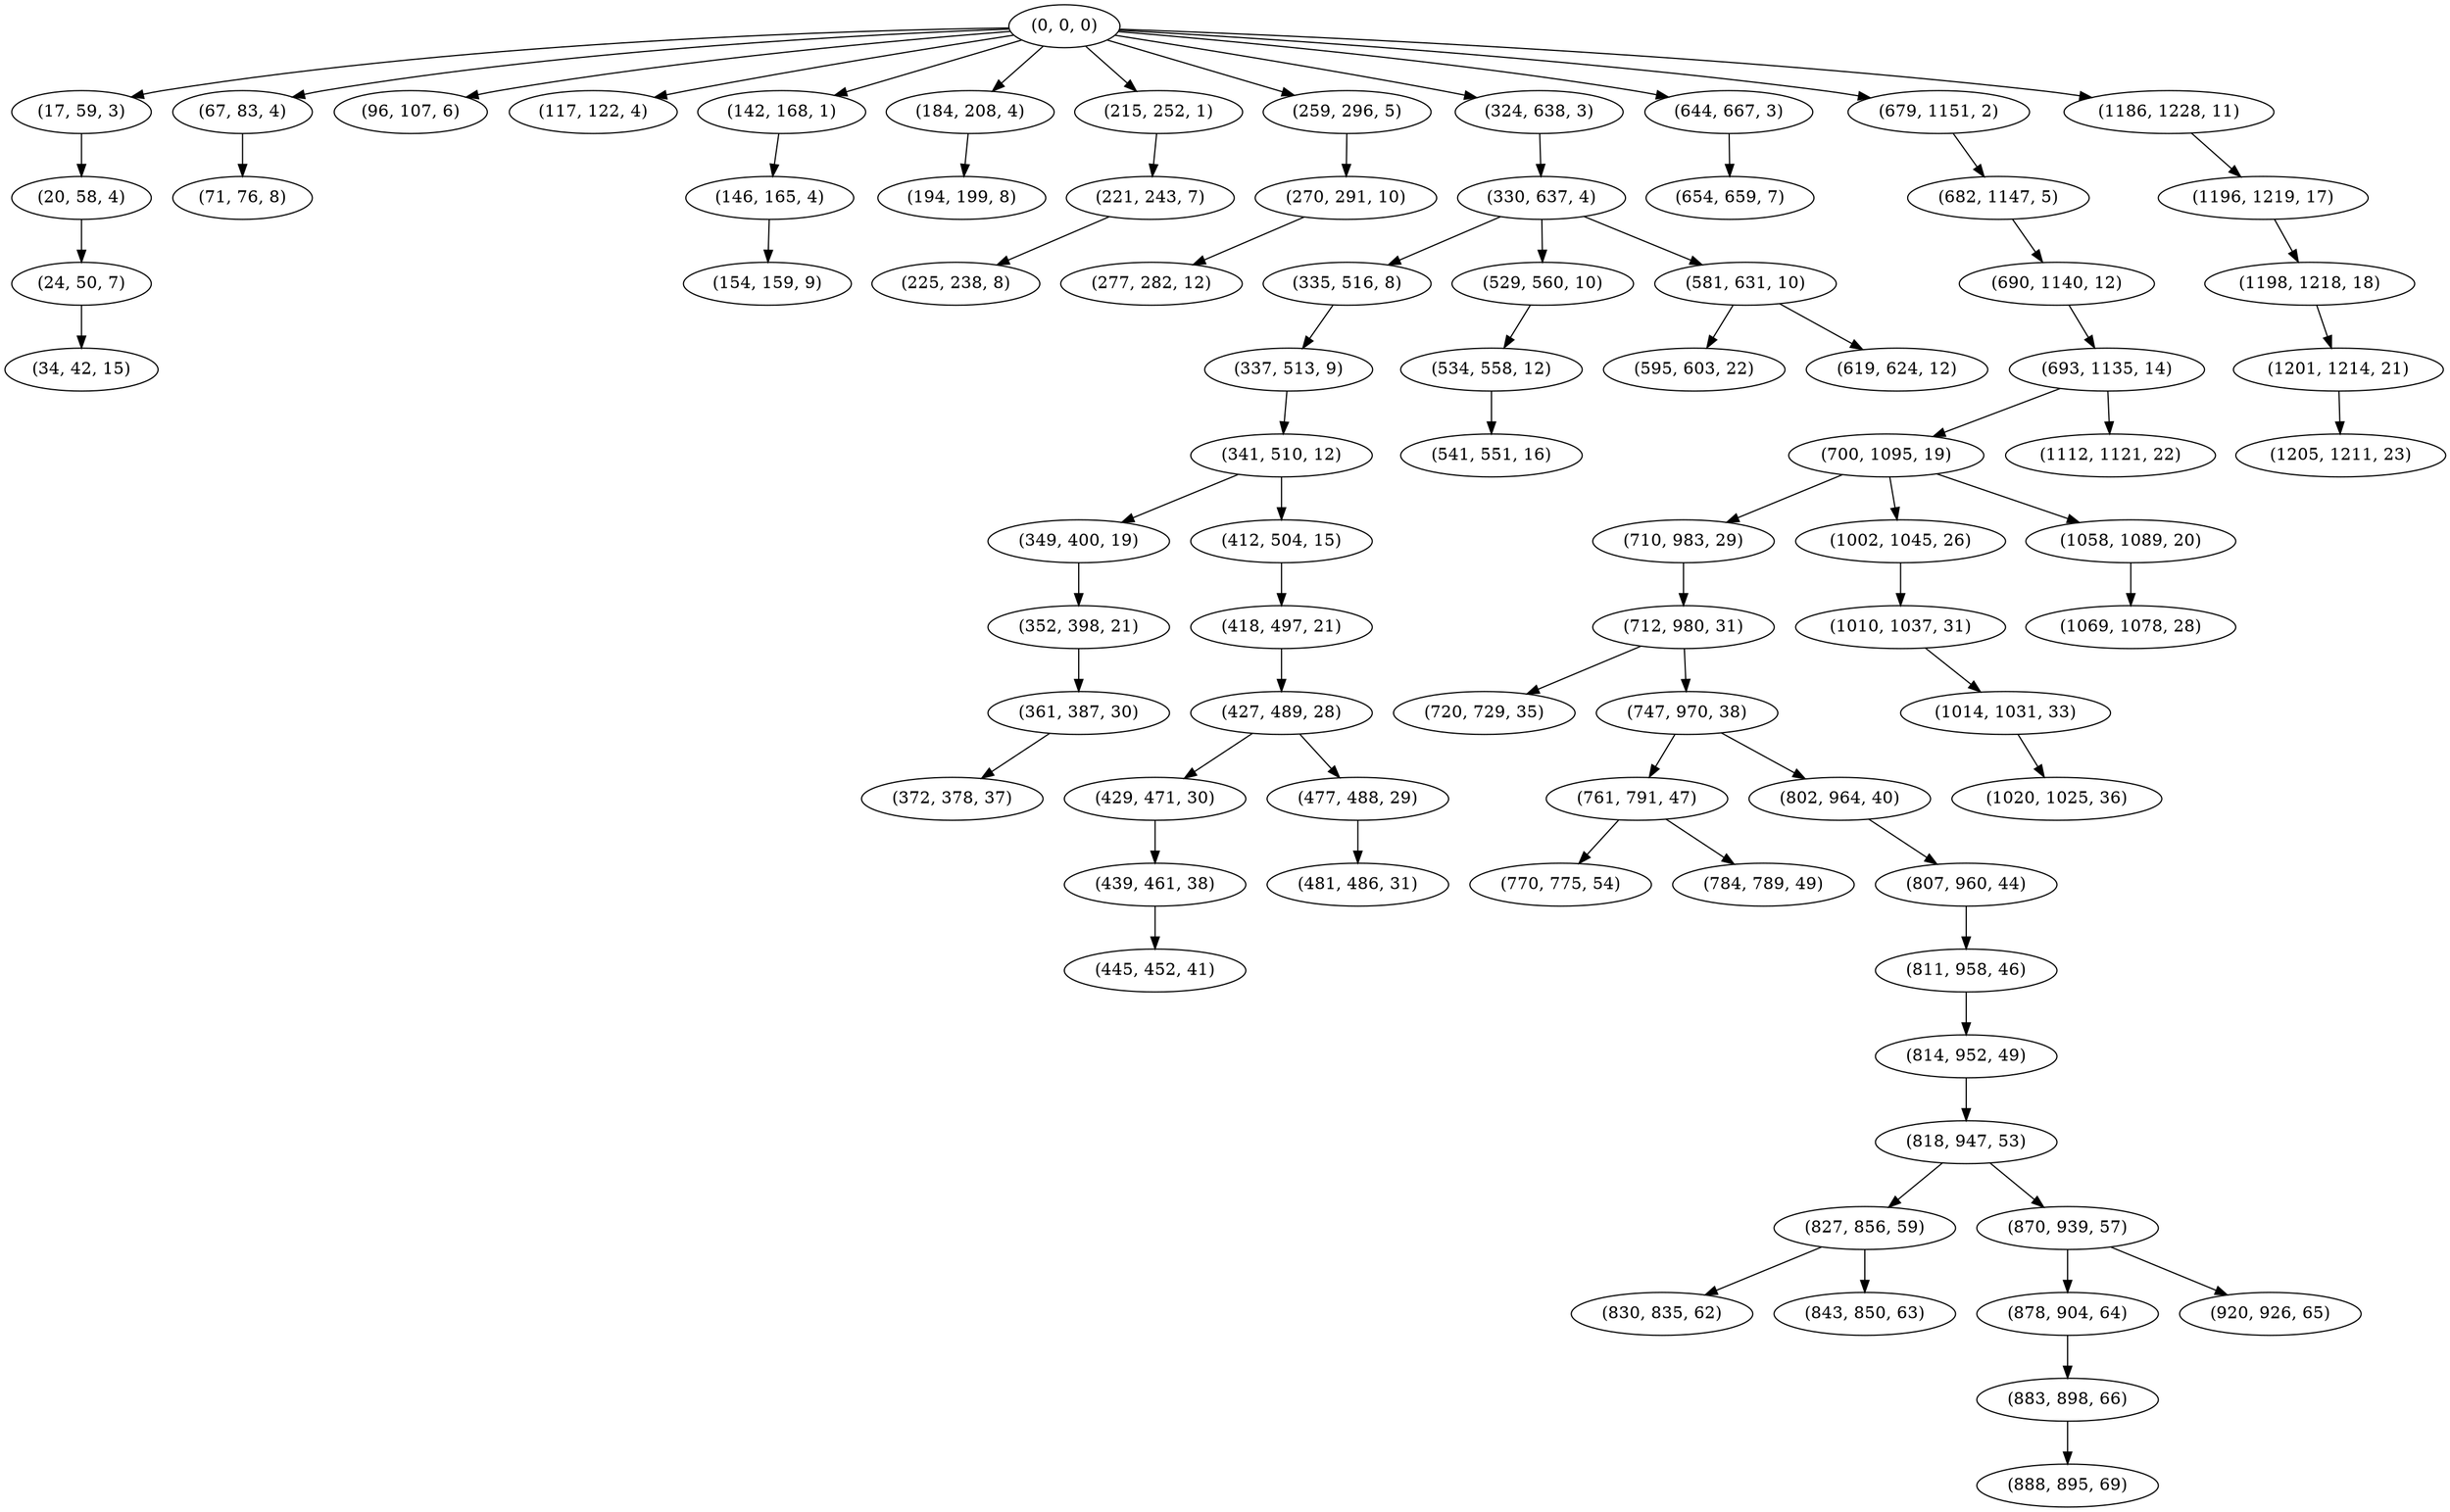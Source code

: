 digraph tree {
    "(0, 0, 0)";
    "(17, 59, 3)";
    "(20, 58, 4)";
    "(24, 50, 7)";
    "(34, 42, 15)";
    "(67, 83, 4)";
    "(71, 76, 8)";
    "(96, 107, 6)";
    "(117, 122, 4)";
    "(142, 168, 1)";
    "(146, 165, 4)";
    "(154, 159, 9)";
    "(184, 208, 4)";
    "(194, 199, 8)";
    "(215, 252, 1)";
    "(221, 243, 7)";
    "(225, 238, 8)";
    "(259, 296, 5)";
    "(270, 291, 10)";
    "(277, 282, 12)";
    "(324, 638, 3)";
    "(330, 637, 4)";
    "(335, 516, 8)";
    "(337, 513, 9)";
    "(341, 510, 12)";
    "(349, 400, 19)";
    "(352, 398, 21)";
    "(361, 387, 30)";
    "(372, 378, 37)";
    "(412, 504, 15)";
    "(418, 497, 21)";
    "(427, 489, 28)";
    "(429, 471, 30)";
    "(439, 461, 38)";
    "(445, 452, 41)";
    "(477, 488, 29)";
    "(481, 486, 31)";
    "(529, 560, 10)";
    "(534, 558, 12)";
    "(541, 551, 16)";
    "(581, 631, 10)";
    "(595, 603, 22)";
    "(619, 624, 12)";
    "(644, 667, 3)";
    "(654, 659, 7)";
    "(679, 1151, 2)";
    "(682, 1147, 5)";
    "(690, 1140, 12)";
    "(693, 1135, 14)";
    "(700, 1095, 19)";
    "(710, 983, 29)";
    "(712, 980, 31)";
    "(720, 729, 35)";
    "(747, 970, 38)";
    "(761, 791, 47)";
    "(770, 775, 54)";
    "(784, 789, 49)";
    "(802, 964, 40)";
    "(807, 960, 44)";
    "(811, 958, 46)";
    "(814, 952, 49)";
    "(818, 947, 53)";
    "(827, 856, 59)";
    "(830, 835, 62)";
    "(843, 850, 63)";
    "(870, 939, 57)";
    "(878, 904, 64)";
    "(883, 898, 66)";
    "(888, 895, 69)";
    "(920, 926, 65)";
    "(1002, 1045, 26)";
    "(1010, 1037, 31)";
    "(1014, 1031, 33)";
    "(1020, 1025, 36)";
    "(1058, 1089, 20)";
    "(1069, 1078, 28)";
    "(1112, 1121, 22)";
    "(1186, 1228, 11)";
    "(1196, 1219, 17)";
    "(1198, 1218, 18)";
    "(1201, 1214, 21)";
    "(1205, 1211, 23)";
    "(0, 0, 0)" -> "(17, 59, 3)";
    "(0, 0, 0)" -> "(67, 83, 4)";
    "(0, 0, 0)" -> "(96, 107, 6)";
    "(0, 0, 0)" -> "(117, 122, 4)";
    "(0, 0, 0)" -> "(142, 168, 1)";
    "(0, 0, 0)" -> "(184, 208, 4)";
    "(0, 0, 0)" -> "(215, 252, 1)";
    "(0, 0, 0)" -> "(259, 296, 5)";
    "(0, 0, 0)" -> "(324, 638, 3)";
    "(0, 0, 0)" -> "(644, 667, 3)";
    "(0, 0, 0)" -> "(679, 1151, 2)";
    "(0, 0, 0)" -> "(1186, 1228, 11)";
    "(17, 59, 3)" -> "(20, 58, 4)";
    "(20, 58, 4)" -> "(24, 50, 7)";
    "(24, 50, 7)" -> "(34, 42, 15)";
    "(67, 83, 4)" -> "(71, 76, 8)";
    "(142, 168, 1)" -> "(146, 165, 4)";
    "(146, 165, 4)" -> "(154, 159, 9)";
    "(184, 208, 4)" -> "(194, 199, 8)";
    "(215, 252, 1)" -> "(221, 243, 7)";
    "(221, 243, 7)" -> "(225, 238, 8)";
    "(259, 296, 5)" -> "(270, 291, 10)";
    "(270, 291, 10)" -> "(277, 282, 12)";
    "(324, 638, 3)" -> "(330, 637, 4)";
    "(330, 637, 4)" -> "(335, 516, 8)";
    "(330, 637, 4)" -> "(529, 560, 10)";
    "(330, 637, 4)" -> "(581, 631, 10)";
    "(335, 516, 8)" -> "(337, 513, 9)";
    "(337, 513, 9)" -> "(341, 510, 12)";
    "(341, 510, 12)" -> "(349, 400, 19)";
    "(341, 510, 12)" -> "(412, 504, 15)";
    "(349, 400, 19)" -> "(352, 398, 21)";
    "(352, 398, 21)" -> "(361, 387, 30)";
    "(361, 387, 30)" -> "(372, 378, 37)";
    "(412, 504, 15)" -> "(418, 497, 21)";
    "(418, 497, 21)" -> "(427, 489, 28)";
    "(427, 489, 28)" -> "(429, 471, 30)";
    "(427, 489, 28)" -> "(477, 488, 29)";
    "(429, 471, 30)" -> "(439, 461, 38)";
    "(439, 461, 38)" -> "(445, 452, 41)";
    "(477, 488, 29)" -> "(481, 486, 31)";
    "(529, 560, 10)" -> "(534, 558, 12)";
    "(534, 558, 12)" -> "(541, 551, 16)";
    "(581, 631, 10)" -> "(595, 603, 22)";
    "(581, 631, 10)" -> "(619, 624, 12)";
    "(644, 667, 3)" -> "(654, 659, 7)";
    "(679, 1151, 2)" -> "(682, 1147, 5)";
    "(682, 1147, 5)" -> "(690, 1140, 12)";
    "(690, 1140, 12)" -> "(693, 1135, 14)";
    "(693, 1135, 14)" -> "(700, 1095, 19)";
    "(693, 1135, 14)" -> "(1112, 1121, 22)";
    "(700, 1095, 19)" -> "(710, 983, 29)";
    "(700, 1095, 19)" -> "(1002, 1045, 26)";
    "(700, 1095, 19)" -> "(1058, 1089, 20)";
    "(710, 983, 29)" -> "(712, 980, 31)";
    "(712, 980, 31)" -> "(720, 729, 35)";
    "(712, 980, 31)" -> "(747, 970, 38)";
    "(747, 970, 38)" -> "(761, 791, 47)";
    "(747, 970, 38)" -> "(802, 964, 40)";
    "(761, 791, 47)" -> "(770, 775, 54)";
    "(761, 791, 47)" -> "(784, 789, 49)";
    "(802, 964, 40)" -> "(807, 960, 44)";
    "(807, 960, 44)" -> "(811, 958, 46)";
    "(811, 958, 46)" -> "(814, 952, 49)";
    "(814, 952, 49)" -> "(818, 947, 53)";
    "(818, 947, 53)" -> "(827, 856, 59)";
    "(818, 947, 53)" -> "(870, 939, 57)";
    "(827, 856, 59)" -> "(830, 835, 62)";
    "(827, 856, 59)" -> "(843, 850, 63)";
    "(870, 939, 57)" -> "(878, 904, 64)";
    "(870, 939, 57)" -> "(920, 926, 65)";
    "(878, 904, 64)" -> "(883, 898, 66)";
    "(883, 898, 66)" -> "(888, 895, 69)";
    "(1002, 1045, 26)" -> "(1010, 1037, 31)";
    "(1010, 1037, 31)" -> "(1014, 1031, 33)";
    "(1014, 1031, 33)" -> "(1020, 1025, 36)";
    "(1058, 1089, 20)" -> "(1069, 1078, 28)";
    "(1186, 1228, 11)" -> "(1196, 1219, 17)";
    "(1196, 1219, 17)" -> "(1198, 1218, 18)";
    "(1198, 1218, 18)" -> "(1201, 1214, 21)";
    "(1201, 1214, 21)" -> "(1205, 1211, 23)";
}
